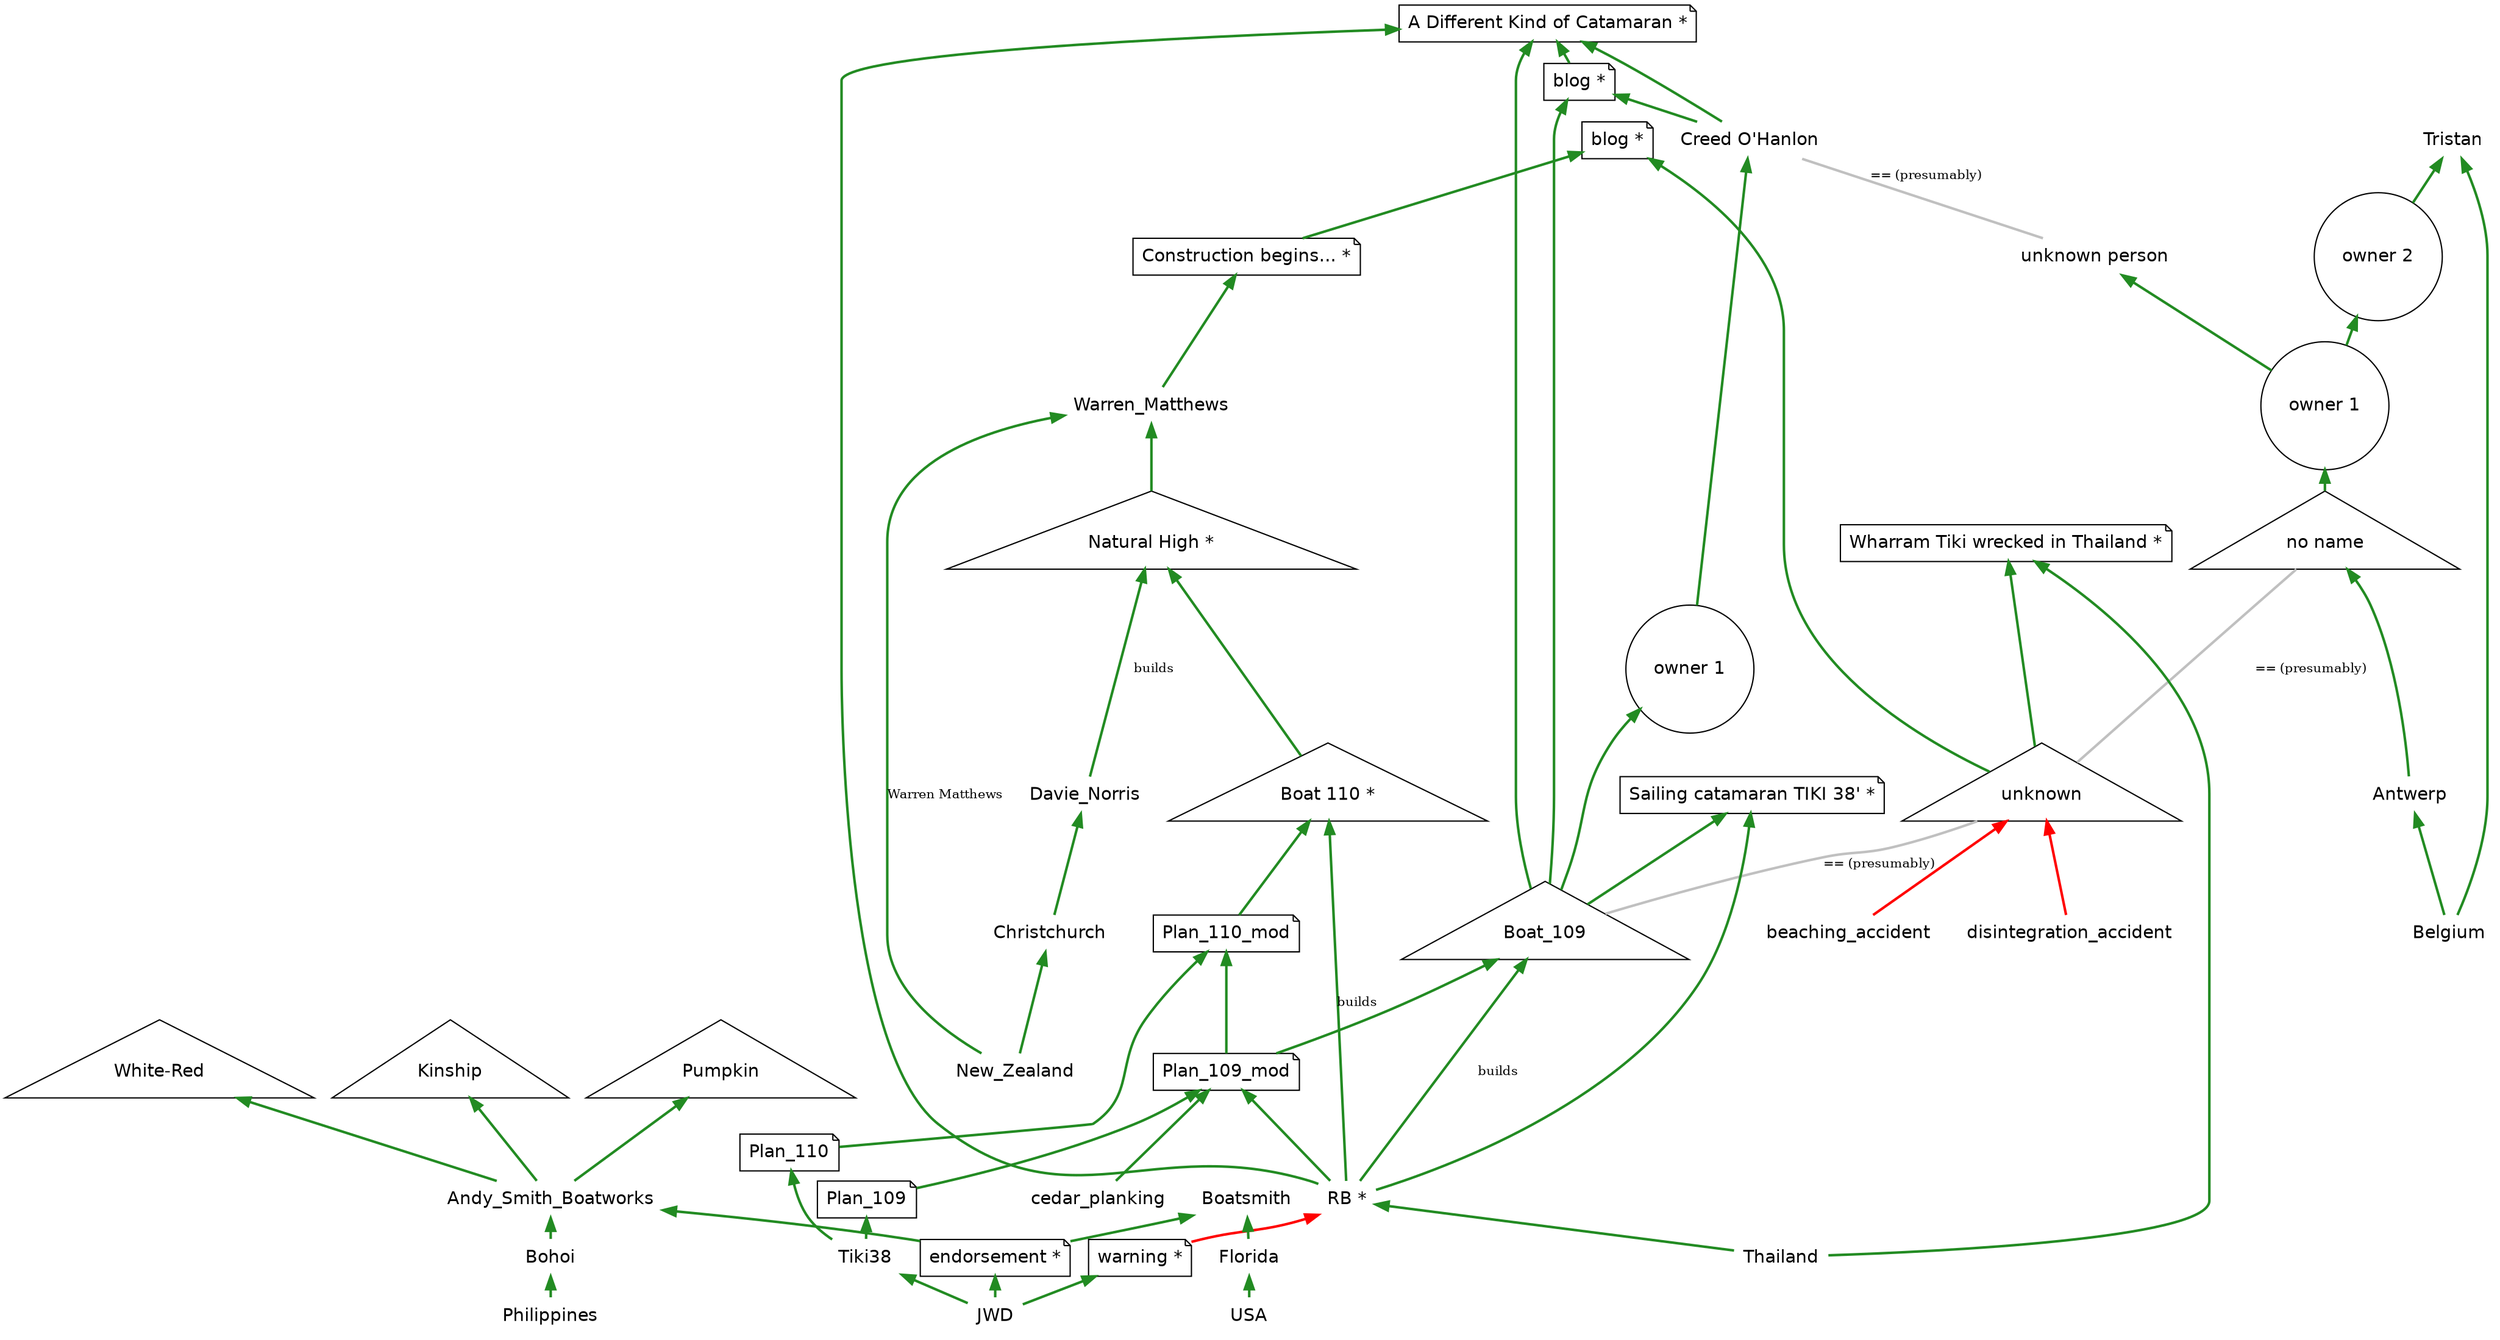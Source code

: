 digraph
{
    graph [
        color=whitesmoke,
        fontname=Helvetica,
        labelloc=b,
        nodesep=0.2,
        rankdir=BT,
        ranksep=0.2,
        remincross=true,
        splines=true,
        style="filled,rounded",
        target=details,
        tooltip=" "
    ];
    node [
        fillcolor=white,
        fontname=Helvetica,
        height=0,
        id="\N",
        margin=0.1,
        shape=box,
        style="filled,rounded",
        target=details,
        tooltip=" ",
        width=0
    ];
    edge [
        arrowtail=none,
        color=forestgreen,
        dir=both,
        fontsize=10,
        id="\T___\H",
        penwidth=2,
        target=details
    ];
 
 node [shape=none]
 

 {
  node [shape=note]
  Plan_109 -> Plan_109_mod
  {Plan_110 Plan_109_mod} -> Plan_110_mod
  blog_109 [label="blog *" tooltip="STRG+click (open in new tab)" URL="http://web.archive.org/web/20080527060029/http://tiki38.blogspot.com/"]
  blog_110 [label="blog *" tooltip="STRG+click (open in new tab)" URL="http://web.archive.org/web/20131126033402/http://naturalhigh-adventures.com/warren-blog/month/august-2009"]
  blog_110_begins [label="Construction begins... *" tooltip="STRG+click (open in new tab) - In June 2008 construction of the hulls commenced. Unlike the 'normal' Tiki 38 which is in ply 'Natural High' is being built in cedar strip planking the same as Creed O'Hanlons 'Ahmad Bin Majid'" URL="http://web.archive.org/web/20100604023103/http://naturalhigh-adventures.com/warren-blog/2008/10/30/construction-begins.html"]
  warning [label="warning *" tooltip="STRG+click (open in new tab)" URL="https://www.wharram.com/news/2009/dodgy-professional-builders"]
  endorsement [label="endorsement *" tooltip="STRG+click (open in new tab) + see bottom of linked page" URL="https://www.wharram.com/professionally-built-boats"]
  post_rb_tiki38 [label="Sailing catamaran TIKI 38' *" tooltip="STRG+click (open in new tab)" URL="http://www.powerandsailing.com/boats-catamarans/catamaran-sailing-tiki-38.html"]
  post_rb_different [label="A Different Kind of Catamaran *" tooltip="STRG+click (open in new tab)" URL="http://raoul-bianchetti.blogspot.com/2009/01/different-kind-of-catamaran.html"]
  post_tiki_wrecked [label="Wharram Tiki wrecked in Thailand *" tooltip="STRG+click (open in new tab)" URL="https://www.boatdesign.net/threads/wharram-tiki-wrecked-in-thailand.29022/"]
 }

 cedar_planking -> Plan_109_mod

 New_Zealand -> Warren_Matthews [label="Warren Matthews"]
 
 COH [label="Creed O'Hanlon"]
 
 Tristan

 {
  node [shape=circle]
  boat_109_owner_1 [label="owner 1"]
  noname_owner_1 [label="owner 1"] 
  noname_owner_2 [label="owner 2"]
 }
 
 {
  node [shape=triangle style=""]
  Boat_109 [tooltip="name is likely: Ahmad Bin Majid"]
  Boat_110 [label="Boat 110 *" tooltip="unfinished version"]
  boat_110_2 [label="Natural High *" tooltip="finished version"]
  Plan_109_mod -> Boat_109 -> boat_109_owner_1 -> COH -> blog_109
  Plan_110_mod -> Boat_110 -> boat_110_2 -> Warren_Matthews -> blog_110_begins -> blog_110
  Kinship
  Pumpkin
  boat_100 [label="White-Red" tooltip="white and red hulls; number 100 on aft sail"]
  unknown_tiki38 [label="unknown"]
  noname_tiki38 [label="no name"]
 }

 {Thailand unknown_tiki38} -> post_tiki_wrecked
 
 unknown_tiki38 -> blog_110

 noname_tiki38 -> noname_owner_1 -> noname_owner_2 -> Tristan
 
 unknown_noname_owner_1 [label="unknown person"]
 
 noname_owner_1 -> unknown_noname_owner_1
 
 RB [label="RB *" tooltip="STRG+click (open in new tab)" URL="http://www.powerandsailing.com/about-us.html"]
 
 Thailand -> RB -> {Plan_109_mod post_rb_tiki38 post_rb_different}
 
 Boat_109 -> {post_rb_tiki38 post_rb_different}
 
 {blog_109 COH} -> post_rb_different
 
 {
  edge [label=builds]
  RB -> {Boat_109 Boat_110}
  Davie_Norris -> boat_110_2
 }
 
 Boat_109 -> blog_109

 JWD ->Tiki38 -> {Plan_109 Plan_110}
 
 JWD -> endorsement -> {Andy_Smith_Boatworks Boatsmith}
 
 JWD -> warning
 
 {
  edge [color=red]
  warning -> RB 
 {beaching_accident disintegration_accident} -> unknown_tiki38
 }
 
 USA -> Florida -> Boatsmith
 
 Philippines -> Bohoi -> Andy_Smith_Boatworks -> {Kinship Pumpkin boat_100}
 
 New_Zealand -> Christchurch -> Davie_Norris

 Belgium -> Antwerp -> noname_tiki38
 Belgium -> Tristan
 
 {
  edge [label="== (presumably)" arrowhead=none color=grey]
  
  unknown_noname_owner_1 -> COH
  Boat_109 -> unknown_tiki38 -> noname_tiki38
 }

}
